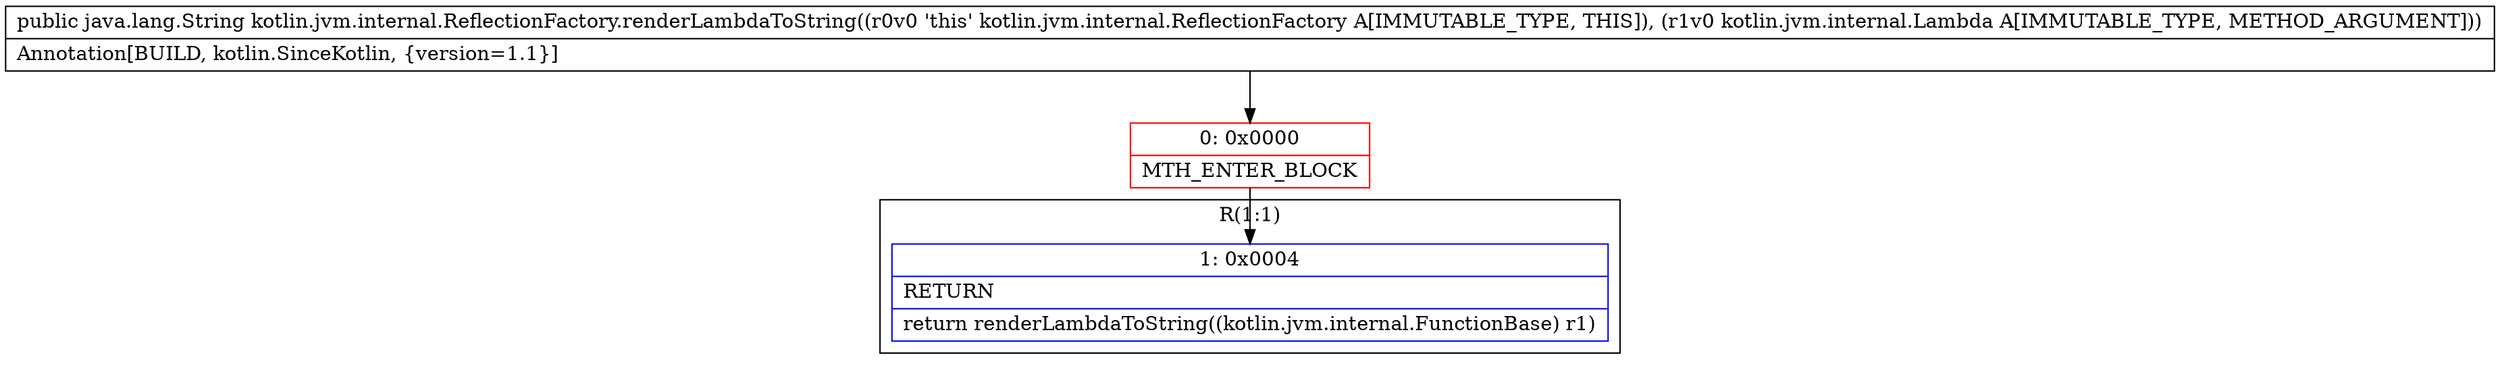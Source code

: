 digraph "CFG forkotlin.jvm.internal.ReflectionFactory.renderLambdaToString(Lkotlin\/jvm\/internal\/Lambda;)Ljava\/lang\/String;" {
subgraph cluster_Region_1659096361 {
label = "R(1:1)";
node [shape=record,color=blue];
Node_1 [shape=record,label="{1\:\ 0x0004|RETURN\l|return renderLambdaToString((kotlin.jvm.internal.FunctionBase) r1)\l}"];
}
Node_0 [shape=record,color=red,label="{0\:\ 0x0000|MTH_ENTER_BLOCK\l}"];
MethodNode[shape=record,label="{public java.lang.String kotlin.jvm.internal.ReflectionFactory.renderLambdaToString((r0v0 'this' kotlin.jvm.internal.ReflectionFactory A[IMMUTABLE_TYPE, THIS]), (r1v0 kotlin.jvm.internal.Lambda A[IMMUTABLE_TYPE, METHOD_ARGUMENT]))  | Annotation[BUILD, kotlin.SinceKotlin, \{version=1.1\}]\l}"];
MethodNode -> Node_0;
Node_0 -> Node_1;
}

